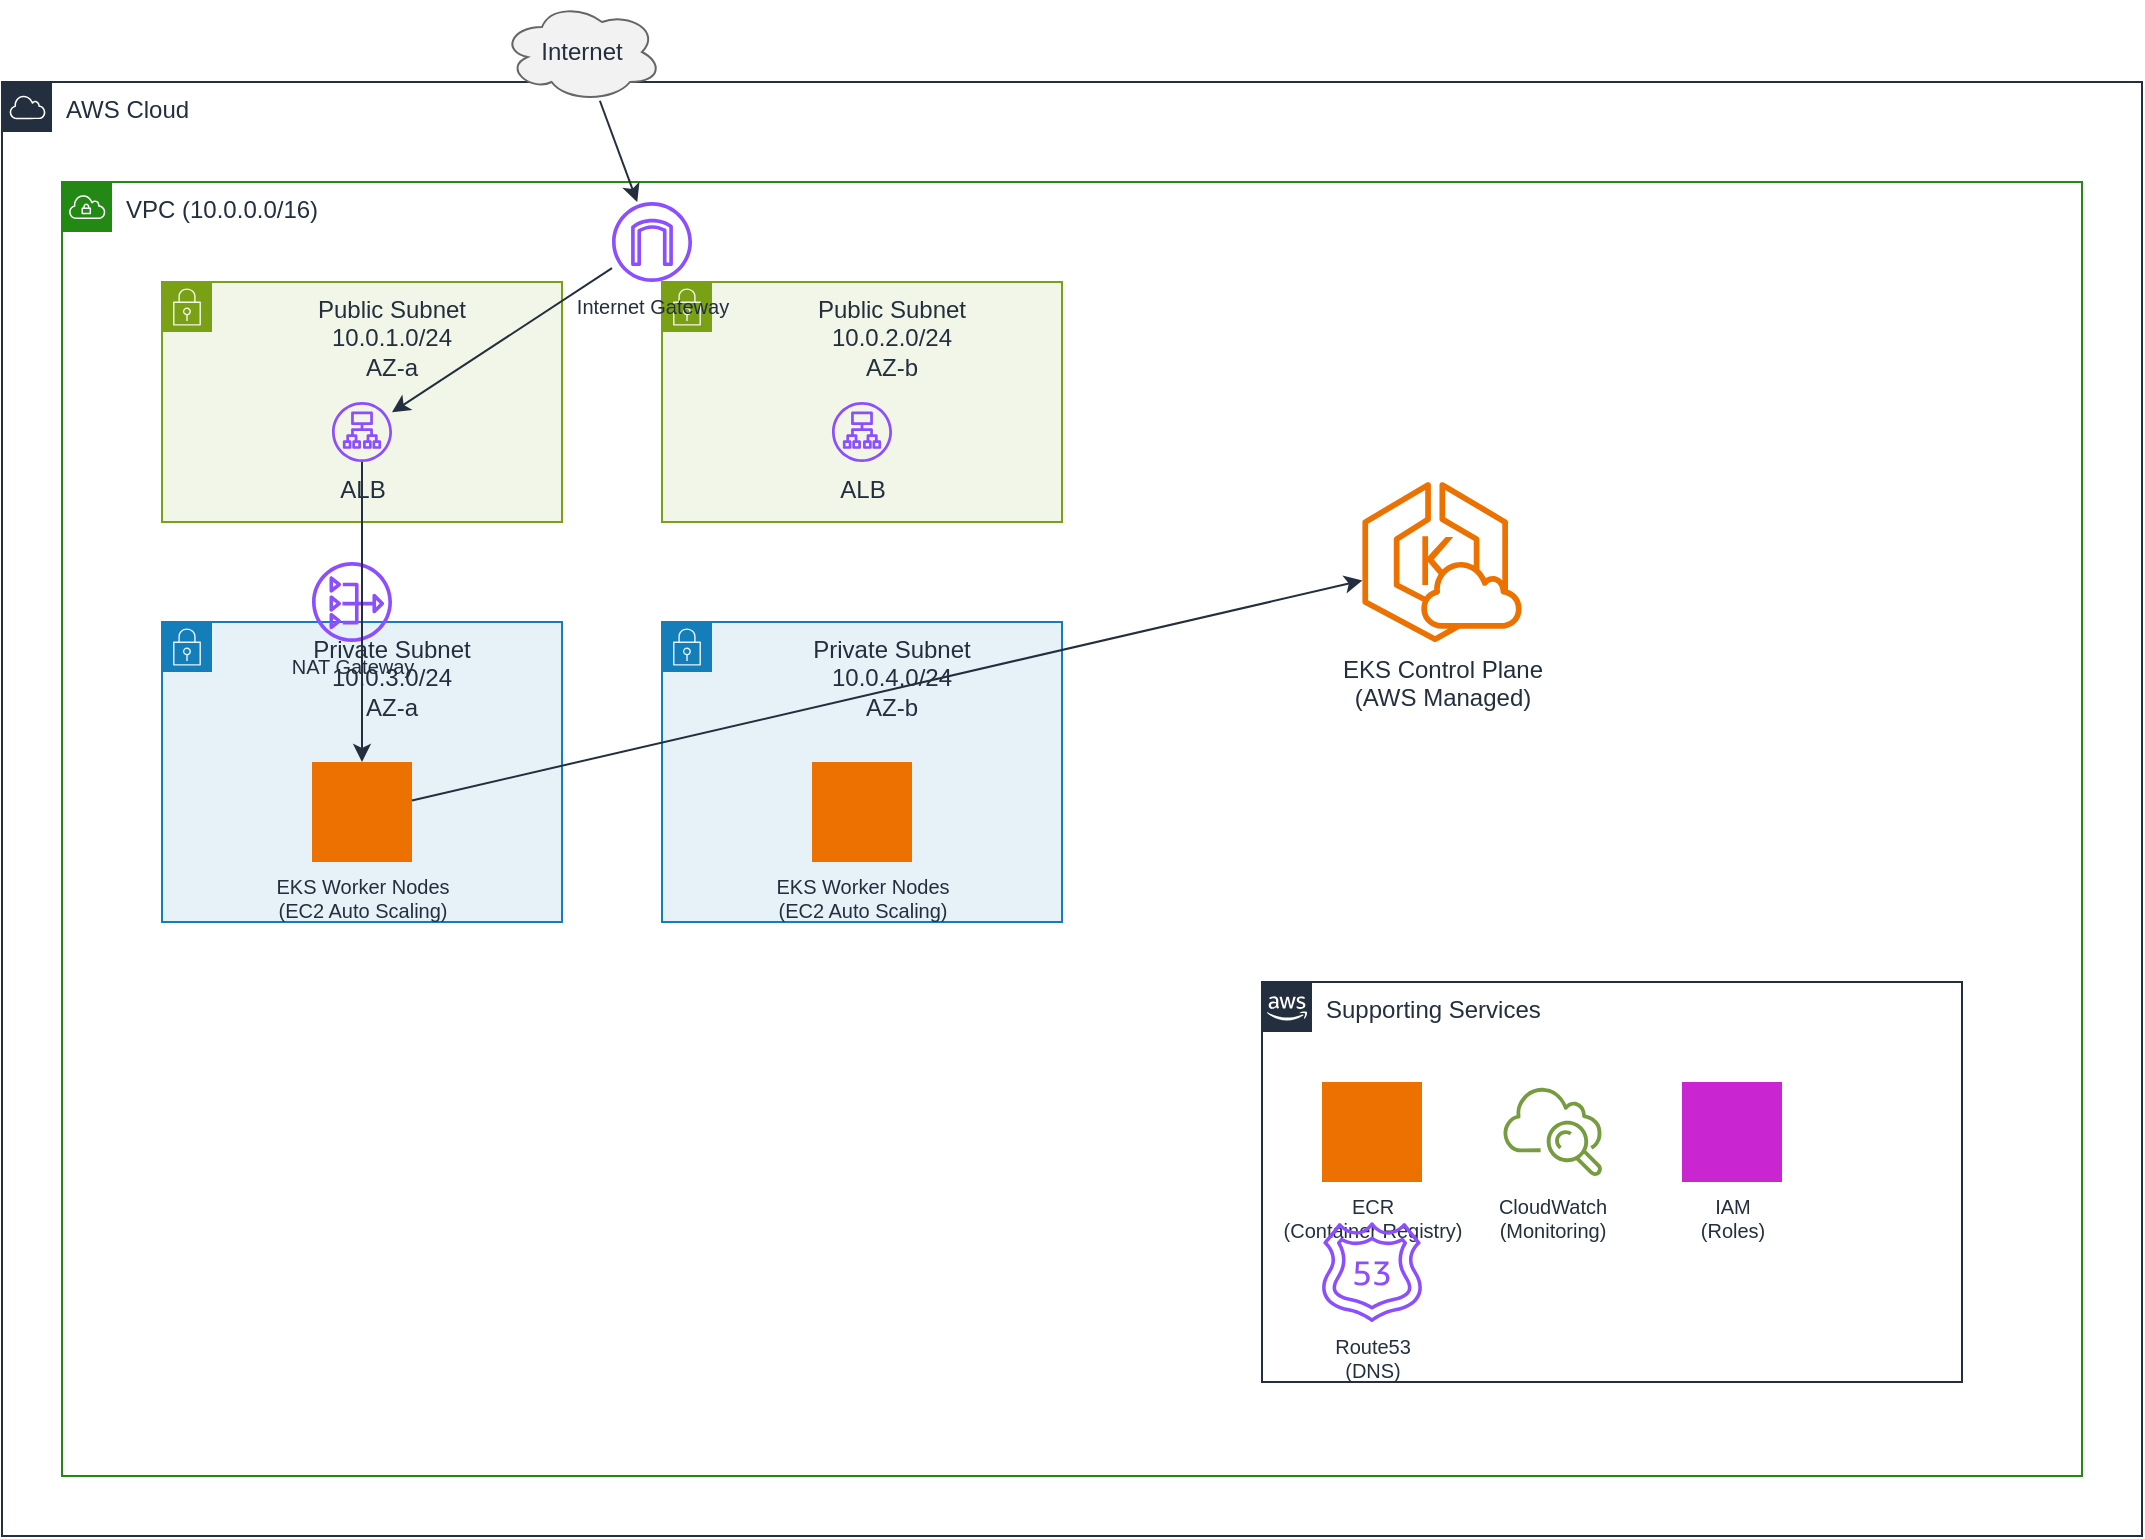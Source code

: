 <mxfile version="22.1.11" type="device">
  <diagram name="EKS Architecture" id="eks-architecture">
    <mxGraphModel dx="1422" dy="794" grid="1" gridSize="10" guides="1" tooltips="1" connect="1" arrows="1" fold="1" page="1" pageScale="1" pageWidth="1169" pageHeight="827" math="0" shadow="0">
      <root>
        <mxCell id="0" />
        <mxCell id="1" parent="0" />
        
        <!-- AWS Cloud -->
        <mxCell id="aws-cloud" value="AWS Cloud" style="sketch=0;outlineConnect=0;gradientColor=none;html=1;whiteSpace=wrap;fontSize=12;fontStyle=0;container=1;pointerEvents=0;collapsible=0;recursiveResize=0;shape=mxgraph.aws4.group;grIcon=mxgraph.aws4.group_aws_cloud;strokeColor=#232F3E;fillColor=none;verticalAlign=top;align=left;spacingLeft=30;fontColor=#232F3E;dashed=0;" vertex="1" parent="1">
          <mxGeometry x="50" y="50" width="1070" height="727" as="geometry" />
        </mxCell>
        
        <!-- VPC -->
        <mxCell id="vpc" value="VPC (10.0.0.0/16)" style="points=[[0,0],[0.25,0],[0.5,0],[0.75,0],[1,0],[1,0.25],[1,0.5],[1,0.75],[1,1],[0.75,1],[0.5,1],[0.25,1],[0,1],[0,0.75],[0,0.5],[0,0.25]];outlineConnect=0;gradientColor=none;html=1;whiteSpace=wrap;fontSize=12;fontStyle=0;container=1;pointerEvents=0;collapsible=0;recursiveResize=0;shape=mxgraph.aws4.group;grIcon=mxgraph.aws4.group_vpc;strokeColor=#248814;fillColor=none;verticalAlign=top;align=left;spacingLeft=30;fontColor=#232F3E;dashed=0;" vertex="1" parent="aws-cloud">
          <mxGeometry x="30" y="50" width="1010" height="647" as="geometry" />
        </mxCell>
        
        <!-- Public Subnet AZ-a -->
        <mxCell id="public-subnet-a" value="Public Subnet&#xa;10.0.1.0/24&#xa;AZ-a" style="points=[[0,0],[0.25,0],[0.5,0],[0.75,0],[1,0],[1,0.25],[1,0.5],[1,0.75],[1,1],[0.75,1],[0.5,1],[0.25,1],[0,1],[0,0.75],[0,0.5],[0,0.25]];outlineConnect=0;gradientColor=none;html=1;whiteSpace=wrap;fontSize=12;fontStyle=0;container=1;pointerEvents=0;collapsible=0;recursiveResize=0;shape=mxgraph.aws4.group;grIcon=mxgraph.aws4.group_security_group;strokeColor=#7AA116;fillColor=#F2F6E8;verticalAlign=top;align=center;spacingLeft=30;fontColor=#232F3E;dashed=0;" vertex="1" parent="vpc">
          <mxGeometry x="50" y="50" width="200" height="120" as="geometry" />
        </mxCell>
        
        <!-- Public Subnet AZ-b -->
        <mxCell id="public-subnet-b" value="Public Subnet&#xa;10.0.2.0/24&#xa;AZ-b" style="points=[[0,0],[0.25,0],[0.5,0],[0.75,0],[1,0],[1,0.25],[1,0.5],[1,0.75],[1,1],[0.75,1],[0.5,1],[0.25,1],[0,1],[0,0.75],[0,0.5],[0,0.25]];outlineConnect=0;gradientColor=none;html=1;whiteSpace=wrap;fontSize=12;fontStyle=0;container=1;pointerEvents=0;collapsible=0;recursiveResize=0;shape=mxgraph.aws4.group;grIcon=mxgraph.aws4.group_security_group;strokeColor=#7AA116;fillColor=#F2F6E8;verticalAlign=top;align=center;spacingLeft=30;fontColor=#232F3E;dashed=0;" vertex="1" parent="vpc">
          <mxGeometry x="300" y="50" width="200" height="120" as="geometry" />
        </mxCell>
        
        <!-- ALB AZ-a -->
        <mxCell id="alb-a" value="ALB" style="sketch=0;outlineConnect=0;fontColor=#232F3E;gradientColor=none;fillColor=#8C4FFF;strokeColor=none;dashed=0;verticalLabelPosition=bottom;verticalAlign=top;align=center;html=1;fontSize=12;fontStyle=0;aspect=fixed;pointerEvents=1;shape=mxgraph.aws4.application_load_balancer;" vertex="1" parent="public-subnet-a">
          <mxGeometry x="85" y="60" width="30" height="30" as="geometry" />
        </mxCell>
        
        <!-- ALB AZ-b -->
        <mxCell id="alb-b" value="ALB" style="sketch=0;outlineConnect=0;fontColor=#232F3E;gradientColor=none;fillColor=#8C4FFF;strokeColor=none;dashed=0;verticalLabelPosition=bottom;verticalAlign=top;align=center;html=1;fontSize=12;fontStyle=0;aspect=fixed;pointerEvents=1;shape=mxgraph.aws4.application_load_balancer;" vertex="1" parent="public-subnet-b">
          <mxGeometry x="85" y="60" width="30" height="30" as="geometry" />
        </mxCell>
        
        <!-- Private Subnet AZ-a -->
        <mxCell id="private-subnet-a" value="Private Subnet&#xa;10.0.3.0/24&#xa;AZ-a" style="points=[[0,0],[0.25,0],[0.5,0],[0.75,0],[1,0],[1,0.25],[1,0.5],[1,0.75],[1,1],[0.75,1],[0.5,1],[0.25,1],[0,1],[0,0.75],[0,0.5],[0,0.25]];outlineConnect=0;gradientColor=none;html=1;whiteSpace=wrap;fontSize=12;fontStyle=0;container=1;pointerEvents=0;collapsible=0;recursiveResize=0;shape=mxgraph.aws4.group;grIcon=mxgraph.aws4.group_security_group;strokeColor=#147EBA;fillColor=#E6F2F8;verticalAlign=top;align=center;spacingLeft=30;fontColor=#232F3E;dashed=0;" vertex="1" parent="vpc">
          <mxGeometry x="50" y="220" width="200" height="150" as="geometry" />
        </mxCell>
        
        <!-- Private Subnet AZ-b -->
        <mxCell id="private-subnet-b" value="Private Subnet&#xa;10.0.4.0/24&#xa;AZ-b" style="points=[[0,0],[0.25,0],[0.5,0],[0.75,0],[1,0],[1,0.25],[1,0.5],[1,0.75],[1,1],[0.75,1],[0.5,1],[0.25,1],[0,1],[0,0.75],[0,0.5],[0,0.25]];outlineConnect=0;gradientColor=none;html=1;whiteSpace=wrap;fontSize=12;fontStyle=0;container=1;pointerEvents=0;collapsible=0;recursiveResize=0;shape=mxgraph.aws4.group;grIcon=mxgraph.aws4.group_security_group;strokeColor=#147EBA;fillColor=#E6F2F8;verticalAlign=top;align=center;spacingLeft=30;fontColor=#232F3E;dashed=0;" vertex="1" parent="vpc">
          <mxGeometry x="300" y="220" width="200" height="150" as="geometry" />
        </mxCell>
        
        <!-- EKS Nodes AZ-a -->
        <mxCell id="eks-nodes-a" value="EKS Worker Nodes&#xa;(EC2 Auto Scaling)" style="sketch=0;outlineConnect=0;fontColor=#232F3E;gradientColor=none;fillColor=#ED7100;strokeColor=none;dashed=0;verticalLabelPosition=bottom;verticalAlign=top;align=center;html=1;fontSize=10;fontStyle=0;aspect=fixed;pointerEvents=1;shape=mxgraph.aws4.ec2_instance;" vertex="1" parent="private-subnet-a">
          <mxGeometry x="75" y="70" width="50" height="50" as="geometry" />
        </mxCell>
        
        <!-- EKS Nodes AZ-b -->
        <mxCell id="eks-nodes-b" value="EKS Worker Nodes&#xa;(EC2 Auto Scaling)" style="sketch=0;outlineConnect=0;fontColor=#232F3E;gradientColor=none;fillColor=#ED7100;strokeColor=none;dashed=0;verticalLabelPosition=bottom;verticalAlign=top;align=center;html=1;fontSize=10;fontStyle=0;aspect=fixed;pointerEvents=1;shape=mxgraph.aws4.ec2_instance;" vertex="1" parent="private-subnet-b">
          <mxGeometry x="75" y="70" width="50" height="50" as="geometry" />
        </mxCell>
        
        <!-- EKS Control Plane -->
        <mxCell id="eks-control-plane" value="EKS Control Plane&#xa;(AWS Managed)" style="sketch=0;outlineConnect=0;fontColor=#232F3E;gradientColor=none;fillColor=#ED7100;strokeColor=none;dashed=0;verticalLabelPosition=bottom;verticalAlign=top;align=center;html=1;fontSize=12;fontStyle=0;aspect=fixed;pointerEvents=1;shape=mxgraph.aws4.eks_cloud;" vertex="1" parent="vpc">
          <mxGeometry x="650" y="150" width="80" height="80" as="geometry" />
        </mxCell>
        
        <!-- Supporting Services -->
        <mxCell id="supporting-services" value="Supporting Services" style="points=[[0,0],[0.25,0],[0.5,0],[0.75,0],[1,0],[1,0.25],[1,0.5],[1,0.75],[1,1],[0.75,1],[0.5,1],[0.25,1],[0,1],[0,0.75],[0,0.5],[0,0.25]];outlineConnect=0;gradientColor=none;html=1;whiteSpace=wrap;fontSize=12;fontStyle=0;container=1;pointerEvents=0;collapsible=0;recursiveResize=0;shape=mxgraph.aws4.group;grIcon=mxgraph.aws4.group_aws_cloud_alt;strokeColor=#232F3E;fillColor=none;verticalAlign=top;align=left;spacingLeft=30;fontColor=#232F3E;dashed=0;" vertex="1" parent="vpc">
          <mxGeometry x="600" y="400" width="350" height="200" as="geometry" />
        </mxCell>
        
        <!-- ECR -->
        <mxCell id="ecr" value="ECR&#xa;(Container Registry)" style="sketch=0;outlineConnect=0;fontColor=#232F3E;gradientColor=none;fillColor=#ED7100;strokeColor=none;dashed=0;verticalLabelPosition=bottom;verticalAlign=top;align=center;html=1;fontSize=10;fontStyle=0;aspect=fixed;pointerEvents=1;shape=mxgraph.aws4.ecr_registry;" vertex="1" parent="supporting-services">
          <mxGeometry x="30" y="50" width="50" height="50" as="geometry" />
        </mxCell>
        
        <!-- CloudWatch -->
        <mxCell id="cloudwatch" value="CloudWatch&#xa;(Monitoring)" style="sketch=0;outlineConnect=0;fontColor=#232F3E;gradientColor=none;fillColor=#759C3E;strokeColor=none;dashed=0;verticalLabelPosition=bottom;verticalAlign=top;align=center;html=1;fontSize=10;fontStyle=0;aspect=fixed;pointerEvents=1;shape=mxgraph.aws4.cloudwatch;" vertex="1" parent="supporting-services">
          <mxGeometry x="120" y="50" width="50" height="50" as="geometry" />
        </mxCell>
        
        <!-- IAM -->
        <mxCell id="iam" value="IAM&#xa;(Roles)" style="sketch=0;outlineConnect=0;fontColor=#232F3E;gradientColor=none;fillColor=#C925D1;strokeColor=none;dashed=0;verticalLabelPosition=bottom;verticalAlign=top;align=center;html=1;fontSize=10;fontStyle=0;aspect=fixed;pointerEvents=1;shape=mxgraph.aws4.identity_and_access_management_iam;" vertex="1" parent="supporting-services">
          <mxGeometry x="210" y="50" width="50" height="50" as="geometry" />
        </mxCell>
        
        <!-- Route53 -->
        <mxCell id="route53" value="Route53&#xa;(DNS)" style="sketch=0;outlineConnect=0;fontColor=#232F3E;gradientColor=none;fillColor=#8C4FFF;strokeColor=none;dashed=0;verticalLabelPosition=bottom;verticalAlign=top;align=center;html=1;fontSize=10;fontStyle=0;aspect=fixed;pointerEvents=1;shape=mxgraph.aws4.route_53;" vertex="1" parent="supporting-services">
          <mxGeometry x="30" y="120" width="50" height="50" as="geometry" />
        </mxCell>
        
        <!-- Internet Gateway -->
        <mxCell id="igw" value="Internet Gateway" style="sketch=0;outlineConnect=0;fontColor=#232F3E;gradientColor=none;fillColor=#8C4FFF;strokeColor=none;dashed=0;verticalLabelPosition=bottom;verticalAlign=top;align=center;html=1;fontSize=10;fontStyle=0;aspect=fixed;pointerEvents=1;shape=mxgraph.aws4.internet_gateway;" vertex="1" parent="vpc">
          <mxGeometry x="275" y="10" width="40" height="40" as="geometry" />
        </mxCell>
        
        <!-- NAT Gateway -->
        <mxCell id="nat-gateway" value="NAT Gateway" style="sketch=0;outlineConnect=0;fontColor=#232F3E;gradientColor=none;fillColor=#8C4FFF;strokeColor=none;dashed=0;verticalLabelPosition=bottom;verticalAlign=top;align=center;html=1;fontSize=10;fontStyle=0;aspect=fixed;pointerEvents=1;shape=mxgraph.aws4.nat_gateway;" vertex="1" parent="vpc">
          <mxGeometry x="125" y="190" width="40" height="40" as="geometry" />
        </mxCell>
        
        <!-- Internet -->
        <mxCell id="internet" value="Internet" style="ellipse;shape=cloud;whiteSpace=wrap;html=1;fontSize=12;fontColor=#232F3E;fillColor=#F2F2F2;strokeColor=#666666;" vertex="1" parent="1">
          <mxGeometry x="300" y="10" width="80" height="50" as="geometry" />
        </mxCell>
        
        <!-- Connections -->
        <mxCell id="connection-internet-igw" style="endArrow=classic;html=1;rounded=0;strokeColor=#232F3E;" edge="1" parent="1" source="internet" target="igw">
          <mxGeometry width="50" height="50" relative="1" as="geometry">
            <mxPoint x="340" y="60" as="sourcePoint" />
            <mxPoint x="325" y="100" as="targetPoint" />
          </mxGeometry>
        </mxCell>
        
        <mxCell id="connection-igw-alb" style="endArrow=classic;html=1;rounded=0;strokeColor=#232F3E;" edge="1" parent="1" source="igw" target="alb-a">
          <mxGeometry width="50" height="50" relative="1" as="geometry">
            <mxPoint x="295" y="90" as="sourcePoint" />
            <mxPoint x="185" y="135" as="targetPoint" />
          </mxGeometry>
        </mxCell>
        
        <mxCell id="connection-alb-eks" style="endArrow=classic;html=1;rounded=0;strokeColor=#232F3E;" edge="1" parent="1" source="alb-a" target="eks-nodes-a">
          <mxGeometry width="50" height="50" relative="1" as="geometry">
            <mxPoint x="185" y="175" as="sourcePoint" />
            <mxPoint x="175" y="315" as="targetPoint" />
          </mxGeometry>
        </mxCell>
        
        <mxCell id="connection-eks-control" style="endArrow=classic;html=1;rounded=0;strokeColor=#232F3E;" edge="1" parent="1" source="eks-nodes-a" target="eks-control-plane">
          <mxGeometry width="50" height="50" relative="1" as="geometry">
            <mxPoint x="175" y="340" as="sourcePoint" />
            <mxPoint x="700" y="240" as="targetPoint" />
          </mxGeometry>
        </mxCell>
        
      </root>
    </mxGraphModel>
  </diagram>
</mxfile>